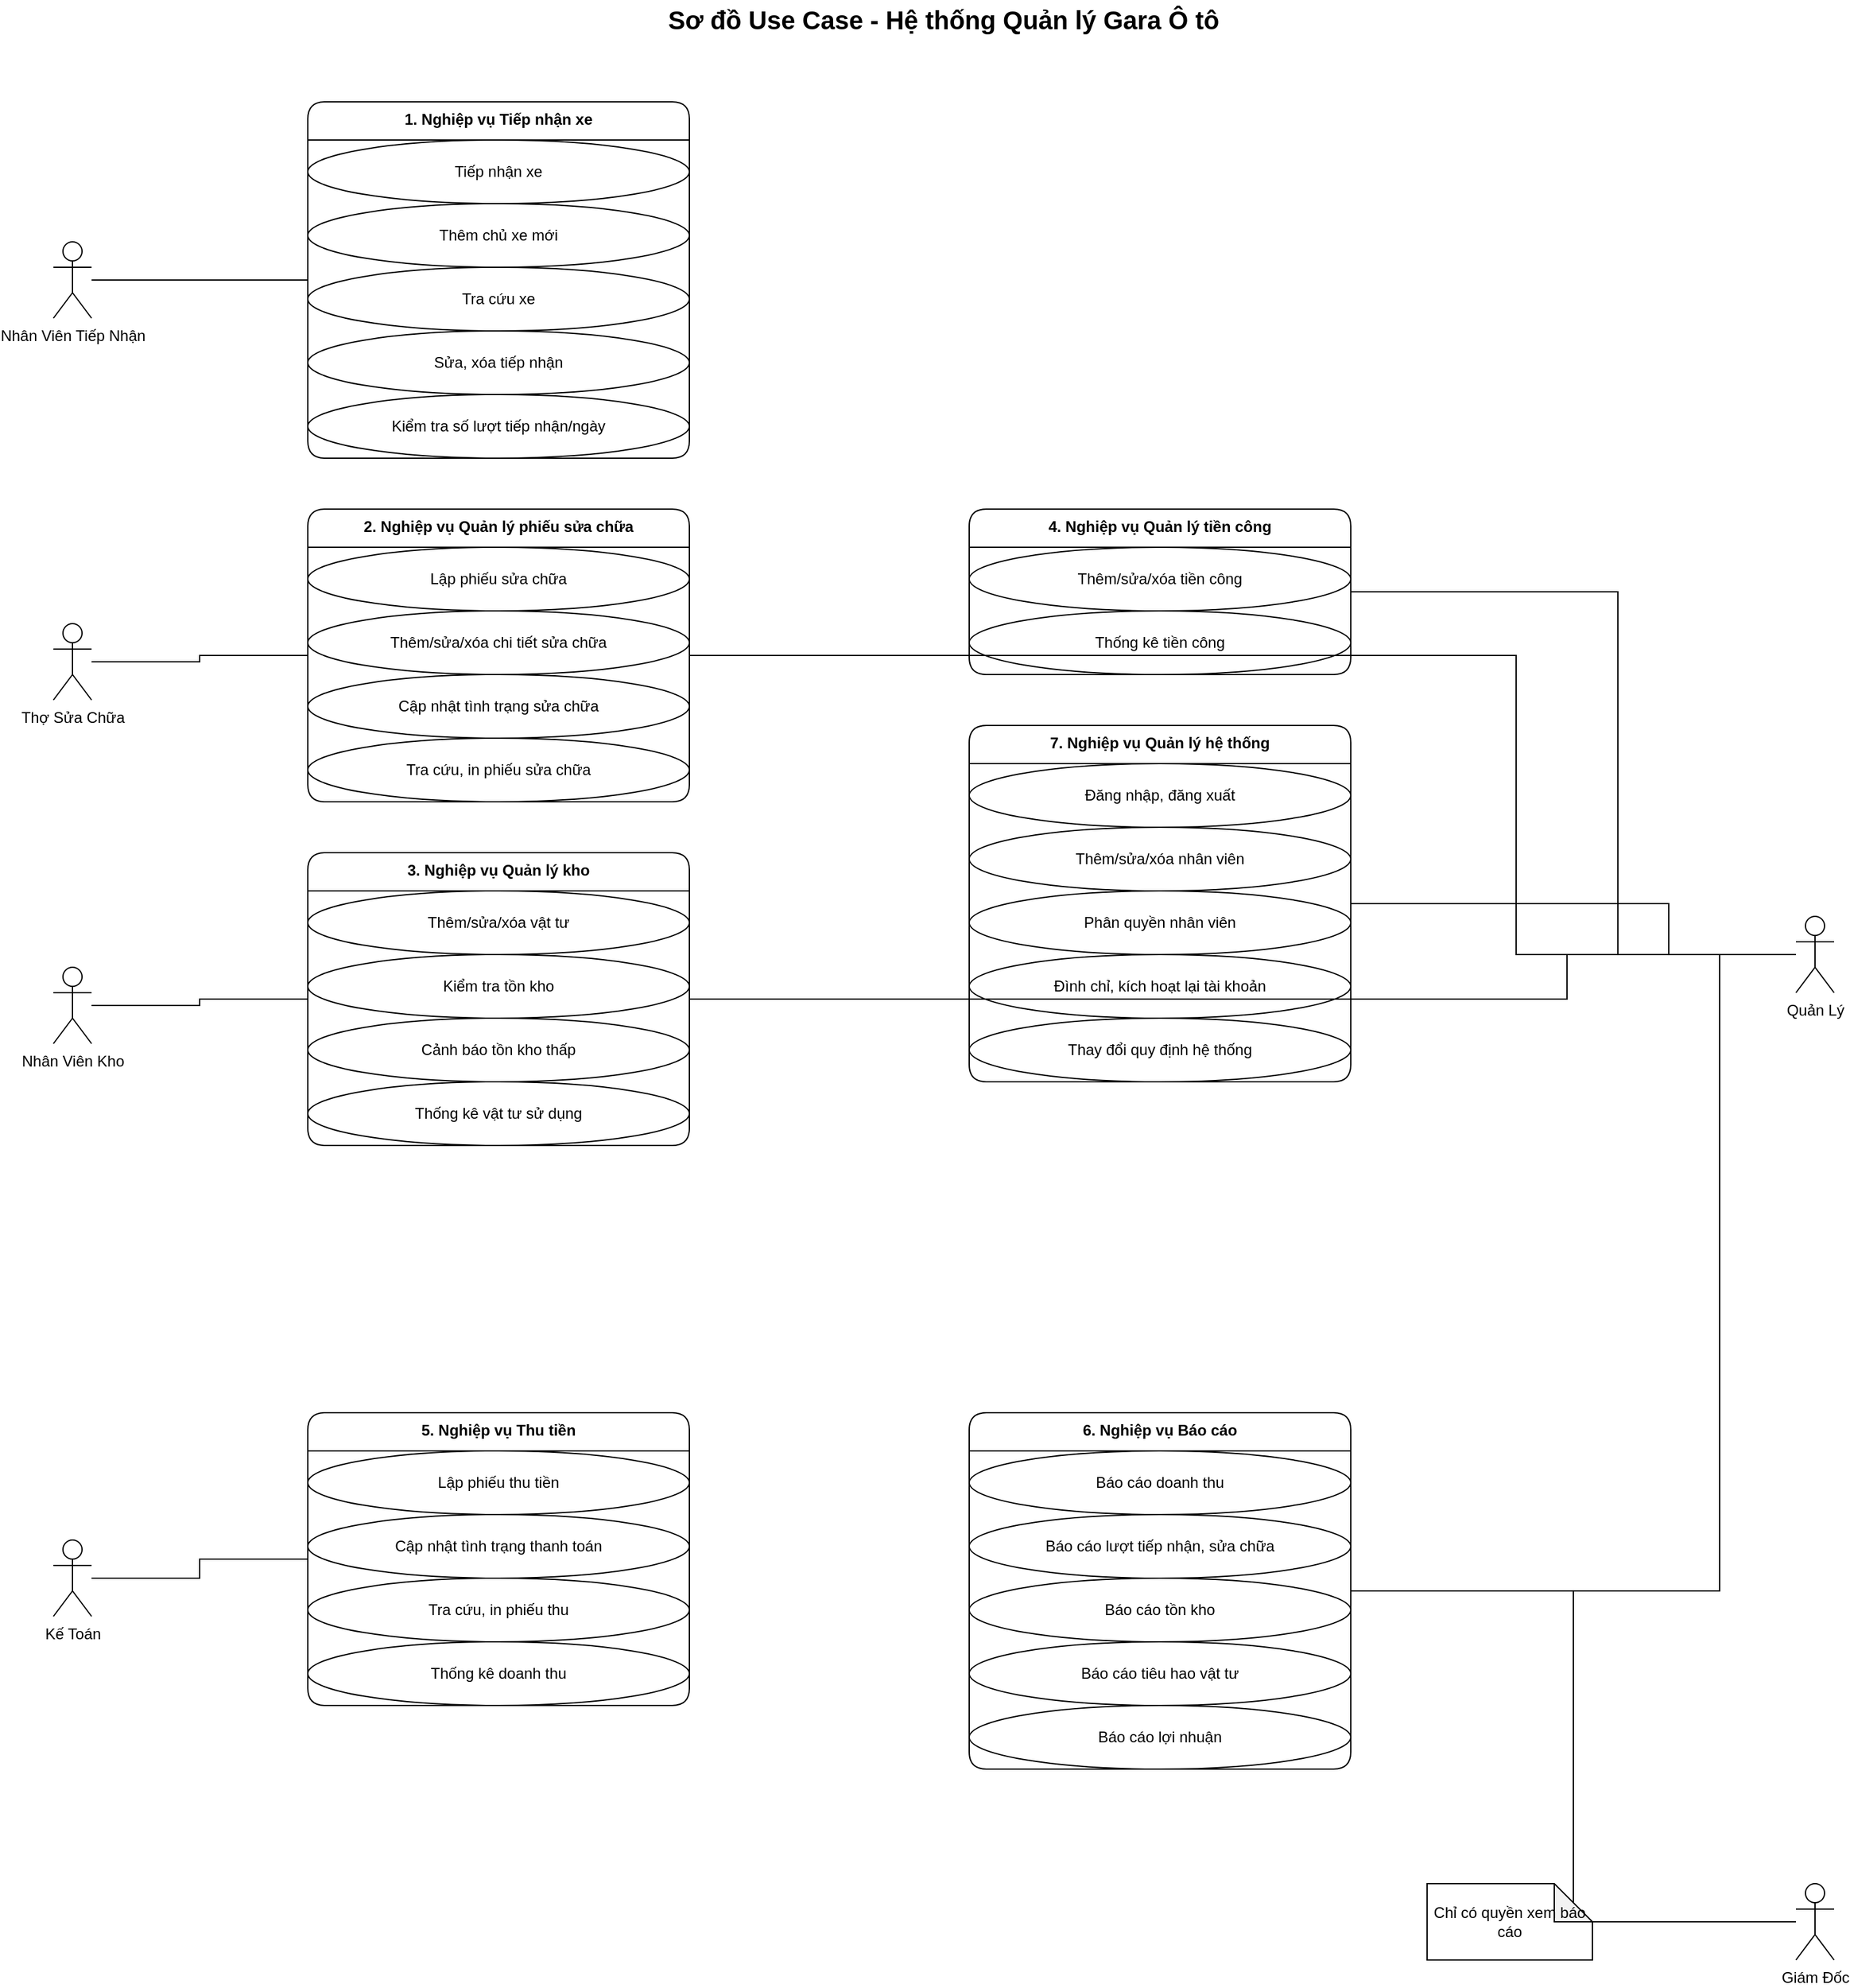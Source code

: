 <mxfile version="24.6.4" type="device">
  <diagram name="Page-1" id="C5R21U6A-iL1nL72XbE4">
    <mxGraphModel dx="2536" dy="1541" grid="1" gridSize="10" guides="1" tooltips="1" connect="1" arrows="1" fold="1" page="1" pageScale="1" pageWidth="1654" pageHeight="1169" math="0" shadow="0">
      <root>
        <mxCell id="0" />
        <mxCell id="1" parent="0" />
        <mxCell id="actor-receptionist" value="Nhân Viên Tiếp Nhận" style="shape=umlActor;verticalLabelPosition=bottom;verticalAlign=top;html=1;outlineConnect=0;" vertex="1" parent="1">
          <mxGeometry x="120" y="230" width="30" height="60" as="geometry" />
        </mxCell>
        <mxCell id="actor-mechanic" value="Thợ Sửa Chữa" style="shape=umlActor;verticalLabelPosition=bottom;verticalAlign=top;html=1;outlineConnect=0;" vertex="1" parent="1">
          <mxGeometry x="120" y="530" width="30" height="60" as="geometry" />
        </mxCell>
        <mxCell id="actor-warehouse" value="Nhân Viên Kho" style="shape=umlActor;verticalLabelPosition=bottom;verticalAlign=top;html=1;outlineConnect=0;" vertex="1" parent="1">
          <mxGeometry x="120" y="800" width="30" height="60" as="geometry" />
        </mxCell>
        <mxCell id="actor-accountant" value="Kế Toán" style="shape=umlActor;verticalLabelPosition=bottom;verticalAlign=top;html=1;outlineConnect=0;" vertex="1" parent="1">
          <mxGeometry x="120" y="1250" width="30" height="60" as="geometry" />
        </mxCell>
        <mxCell id="actor-manager" value="Quản Lý" style="shape=umlActor;verticalLabelPosition=bottom;verticalAlign=top;html=1;outlineConnect=0;" vertex="1" parent="1">
          <mxGeometry x="1490" y="760" width="30" height="60" as="geometry" />
        </mxCell>
        <mxCell id="actor-director" value="Giám Đốc" style="shape=umlActor;verticalLabelPosition=bottom;verticalAlign=top;html=1;outlineConnect=0;" vertex="1" parent="1">
          <mxGeometry x="1490" y="1520" width="30" height="60" as="geometry" />
        </mxCell>
        <mxCell id="pkg-reception" value="1. Nghiệp vụ Tiếp nhận xe" style="swimlane;fontStyle=1;align=center;verticalAlign=top;childLayout=stackLayout;horizontal=1;startSize=30;horizontalStack=0;resizeParent=1;resizeParentMax=0;resizeLast=0;collapsible=1;marginBottom=0;rounded=1;shadow=0;strokeWidth=1;" vertex="1" parent="1">
          <mxGeometry x="320" y="120" width="300" height="280" as="geometry" />
        </mxCell>
        <mxCell id="uc-receive-car" value="Tiếp nhận xe" style="ellipse;whiteSpace=wrap;html=1;align=center;" vertex="1" parent="pkg-reception">
          <mxGeometry x="0" y="30" width="300" height="50" as="geometry" />
        </mxCell>
        <mxCell id="uc-add-owner" value="Thêm chủ xe mới" style="ellipse;whiteSpace=wrap;html=1;align=center;" vertex="1" parent="pkg-reception">
          <mxGeometry x="0" y="80" width="300" height="50" as="geometry" />
        </mxCell>
        <mxCell id="uc-search-car" value="Tra cứu xe" style="ellipse;whiteSpace=wrap;html=1;align=center;" vertex="1" parent="pkg-reception">
          <mxGeometry x="0" y="130" width="300" height="50" as="geometry" />
        </mxCell>
        <mxCell id="uc-edit-reception" value="Sửa, xóa tiếp nhận" style="ellipse;whiteSpace=wrap;html=1;align=center;" vertex="1" parent="pkg-reception">
          <mxGeometry x="0" y="180" width="300" height="50" as="geometry" />
        </mxCell>
        <mxCell id="uc-check-reception-limit" value="Kiểm tra số lượt tiếp nhận/ngày" style="ellipse;whiteSpace=wrap;html=1;align=center;" vertex="1" parent="pkg-reception">
          <mxGeometry x="0" y="230" width="300" height="50" as="geometry" />
        </mxCell>
        <mxCell id="pkg-repair" value="2. Nghiệp vụ Quản lý phiếu sửa chữa" style="swimlane;fontStyle=1;align=center;verticalAlign=top;childLayout=stackLayout;horizontal=1;startSize=30;horizontalStack=0;resizeParent=1;resizeParentMax=0;resizeLast=0;collapsible=1;marginBottom=0;rounded=1;shadow=0;strokeWidth=1;" vertex="1" parent="1">
          <mxGeometry x="320" y="440" width="300" height="230" as="geometry" />
        </mxCell>
        <mxCell id="uc-create-repair-order" value="Lập phiếu sửa chữa" style="ellipse;whiteSpace=wrap;html=1;align=center;" vertex="1" parent="pkg-repair">
          <mxGeometry x="0" y="30" width="300" height="50" as="geometry" />
        </mxCell>
        <mxCell id="uc-manage-repair-details" value="Thêm/sửa/xóa chi tiết sửa chữa" style="ellipse;whiteSpace=wrap;html=1;align=center;" vertex="1" parent="pkg-repair">
          <mxGeometry x="0" y="80" width="300" height="50" as="geometry" />
        </mxCell>
        <mxCell id="uc-update-repair-status" value="Cập nhật tình trạng sửa chữa" style="ellipse;whiteSpace=wrap;html=1;align=center;" vertex="1" parent="pkg-repair">
          <mxGeometry x="0" y="130" width="300" height="50" as="geometry" />
        </mxCell>
        <mxCell id="uc-search-print-repair" value="Tra cứu, in phiếu sửa chữa" style="ellipse;whiteSpace=wrap;html=1;align=center;" vertex="1" parent="pkg-repair">
          <mxGeometry x="0" y="180" width="300" height="50" as="geometry" />
        </mxCell>
        <mxCell id="pkg-inventory" value="3. Nghiệp vụ Quản lý kho" style="swimlane;fontStyle=1;align=center;verticalAlign=top;childLayout=stackLayout;horizontal=1;startSize=30;horizontalStack=0;resizeParent=1;resizeParentMax=0;resizeLast=0;collapsible=1;marginBottom=0;rounded=1;shadow=0;strokeWidth=1;" vertex="1" parent="1">
          <mxGeometry x="320" y="710" width="300" height="230" as="geometry" />
        </mxCell>
        <mxCell id="uc-manage-supplies" value="Thêm/sửa/xóa vật tư" style="ellipse;whiteSpace=wrap;html=1;align=center;" vertex="1" parent="pkg-inventory">
          <mxGeometry x="0" y="30" width="300" height="50" as="geometry" />
        </mxCell>
        <mxCell id="uc-check-inventory" value="Kiểm tra tồn kho" style="ellipse;whiteSpace=wrap;html=1;align=center;" vertex="1" parent="pkg-inventory">
          <mxGeometry x="0" y="80" width="300" height="50" as="geometry" />
        </mxCell>
        <mxCell id="uc-low-stock-alert" value="Cảnh báo tồn kho thấp" style="ellipse;whiteSpace=wrap;html=1;align=center;" vertex="1" parent="pkg-inventory">
          <mxGeometry x="0" y="130" width="300" height="50" as="geometry" />
        </mxCell>
        <mxCell id="uc-inventory-stats" value="Thống kê vật tư sử dụng" style="ellipse;whiteSpace=wrap;html=1;align=center;" vertex="1" parent="pkg-inventory">
          <mxGeometry x="0" y="180" width="300" height="50" as="geometry" />
        </mxCell>
        <mxCell id="pkg-billing" value="5. Nghiệp vụ Thu tiền" style="swimlane;fontStyle=1;align=center;verticalAlign=top;childLayout=stackLayout;horizontal=1;startSize=30;horizontalStack=0;resizeParent=1;resizeParentMax=0;resizeLast=0;collapsible=1;marginBottom=0;rounded=1;shadow=0;strokeWidth=1;" vertex="1" parent="1">
          <mxGeometry x="320" y="1150" width="300" height="230" as="geometry" />
        </mxCell>
        <mxCell id="uc-create-invoice" value="Lập phiếu thu tiền" style="ellipse;whiteSpace=wrap;html=1;align=center;" vertex="1" parent="pkg-billing">
          <mxGeometry x="0" y="30" width="300" height="50" as="geometry" />
        </mxCell>
        <mxCell id="uc-update-payment-status" value="Cập nhật tình trạng thanh toán" style="ellipse;whiteSpace=wrap;html=1;align=center;" vertex="1" parent="pkg-billing">
          <mxGeometry x="0" y="80" width="300" height="50" as="geometry" />
        </mxCell>
        <mxCell id="uc-search-print-invoice" value="Tra cứu, in phiếu thu" style="ellipse;whiteSpace=wrap;html=1;align=center;" vertex="1" parent="pkg-billing">
          <mxGeometry x="0" y="130" width="300" height="50" as="geometry" />
        </mxCell>
        <mxCell id="uc-revenue-stats" value="Thống kê doanh thu" style="ellipse;whiteSpace=wrap;html=1;align=center;" vertex="1" parent="pkg-billing">
          <mxGeometry x="0" y="180" width="300" height="50" as="geometry" />
        </mxCell>
        <mxCell id="pkg-labor" value="4. Nghiệp vụ Quản lý tiền công" style="swimlane;fontStyle=1;align=center;verticalAlign=top;childLayout=stackLayout;horizontal=1;startSize=30;horizontalStack=0;resizeParent=1;resizeParentMax=0;resizeLast=0;collapsible=1;marginBottom=0;rounded=1;shadow=0;strokeWidth=1;" vertex="1" parent="1">
          <mxGeometry x="840" y="440" width="300" height="130" as="geometry" />
        </mxCell>
        <mxCell id="uc-manage-labor-cost" value="Thêm/sửa/xóa tiền công" style="ellipse;whiteSpace=wrap;html=1;align=center;" vertex="1" parent="pkg-labor">
          <mxGeometry x="0" y="30" width="300" height="50" as="geometry" />
        </mxCell>
        <mxCell id="uc-labor-stats" value="Thống kê tiền công" style="ellipse;whiteSpace=wrap;html=1;align=center;" vertex="1" parent="pkg-labor">
          <mxGeometry x="0" y="80" width="300" height="50" as="geometry" />
        </mxCell>
        <mxCell id="pkg-system" value="7. Nghiệp vụ Quản lý hệ thống" style="swimlane;fontStyle=1;align=center;verticalAlign=top;childLayout=stackLayout;horizontal=1;startSize=30;horizontalStack=0;resizeParent=1;resizeParentMax=0;resizeLast=0;collapsible=1;marginBottom=0;rounded=1;shadow=0;strokeWidth=1;" vertex="1" parent="1">
          <mxGeometry x="840" y="610" width="300" height="280" as="geometry" />
        </mxCell>
        <mxCell id="uc-login-logout" value="Đăng nhập, đăng xuất" style="ellipse;whiteSpace=wrap;html=1;align=center;" vertex="1" parent="pkg-system">
          <mxGeometry x="0" y="30" width="300" height="50" as="geometry" />
        </mxCell>
        <mxCell id="uc-manage-users" value="Thêm/sửa/xóa nhân viên" style="ellipse;whiteSpace=wrap;html=1;align=center;" vertex="1" parent="pkg-system">
          <mxGeometry x="0" y="80" width="300" height="50" as="geometry" />
        </mxCell>
        <mxCell id="uc-manage-permissions" value="Phân quyền nhân viên" style="ellipse;whiteSpace=wrap;html=1;align=center;" vertex="1" parent="pkg-system">
          <mxGeometry x="0" y="130" width="300" height="50" as="geometry" />
        </mxCell>
        <mxCell id="uc-manage-account-status" value="Đình chỉ, kích hoạt lại tài khoản" style="ellipse;whiteSpace=wrap;html=1;align=center;" vertex="1" parent="pkg-system">
          <mxGeometry x="0" y="180" width="300" height="50" as="geometry" />
        </mxCell>
        <mxCell id="uc-change-rules" value="Thay đổi quy định hệ thống" style="ellipse;whiteSpace=wrap;html=1;align=center;" vertex="1" parent="pkg-system">
          <mxGeometry x="0" y="230" width="300" height="50" as="geometry" />
        </mxCell>
        <mxCell id="pkg-reports" value="6. Nghiệp vụ Báo cáo" style="swimlane;fontStyle=1;align=center;verticalAlign=top;childLayout=stackLayout;horizontal=1;startSize=30;horizontalStack=0;resizeParent=1;resizeParentMax=0;resizeLast=0;collapsible=1;marginBottom=0;rounded=1;shadow=0;strokeWidth=1;" vertex="1" parent="1">
          <mxGeometry x="840" y="1150" width="300" height="280" as="geometry" />
        </mxCell>
        <mxCell id="uc-report-revenue" value="Báo cáo doanh thu" style="ellipse;whiteSpace=wrap;html=1;align=center;" vertex="1" parent="pkg-reports">
          <mxGeometry x="0" y="30" width="300" height="50" as="geometry" />
        </mxCell>
        <mxCell id="uc-report-activity" value="Báo cáo lượt tiếp nhận, sửa chữa" style="ellipse;whiteSpace=wrap;html=1;align=center;" vertex="1" parent="pkg-reports">
          <mxGeometry x="0" y="80" width="300" height="50" as="geometry" />
        </mxCell>
        <mxCell id="uc-report-inventory" value="Báo cáo tồn kho" style="ellipse;whiteSpace=wrap;html=1;align=center;" vertex="1" parent="pkg-reports">
          <mxGeometry x="0" y="130" width="300" height="50" as="geometry" />
        </mxCell>
        <mxCell id="uc-report-supplies" value="Báo cáo tiêu hao vật tư" style="ellipse;whiteSpace=wrap;html=1;align=center;" vertex="1" parent="pkg-reports">
          <mxGeometry x="0" y="180" width="300" height="50" as="geometry" />
        </mxCell>
        <mxCell id="uc-report-profit" value="Báo cáo lợi nhuận" style="ellipse;whiteSpace=wrap;html=1;align=center;" vertex="1" parent="pkg-reports">
          <mxGeometry x="0" y="230" width="300" height="50" as="geometry" />
        </mxCell>
        <mxCell id="title" value="Sơ đồ Use Case - Hệ thống Quản lý Gara Ô tô" style="text;html=1;strokeColor=none;fillColor=none;align=center;verticalAlign=middle;whiteSpace=wrap;rounded=0;fontSize=20;fontStyle=1" vertex="1" parent="1">
          <mxGeometry x="580" y="40" width="480" height="30" as="geometry" />
        </mxCell>
        <mxCell id="assoc-receptionist-pkg" style="edgeStyle=orthogonalEdgeStyle;rounded=0;orthogonalLoop=1;jettySize=auto;html=1;endArrow=none;endFill=0;" edge="1" parent="1" source="actor-receptionist" target="pkg-reception">
          <mxGeometry relative="1" as="geometry" />
        </mxCell>
        <mxCell id="assoc-mechanic-pkg" style="edgeStyle=orthogonalEdgeStyle;rounded=0;orthogonalLoop=1;jettySize=auto;html=1;endArrow=none;endFill=0;" edge="1" parent="1" source="actor-mechanic" target="pkg-repair">
          <mxGeometry relative="1" as="geometry" />
        </mxCell>
        <mxCell id="assoc-warehouse-pkg" style="edgeStyle=orthogonalEdgeStyle;rounded=0;orthogonalLoop=1;jettySize=auto;html=1;endArrow=none;endFill=0;" edge="1" parent="1" source="actor-warehouse" target="pkg-inventory">
          <mxGeometry relative="1" as="geometry" />
        </mxCell>
        <mxCell id="assoc-accountant-pkg" style="edgeStyle=orthogonalEdgeStyle;rounded=0;orthogonalLoop=1;jettySize=auto;html=1;endArrow=none;endFill=0;" edge="1" parent="1" source="actor-accountant" target="pkg-billing">
          <mxGeometry relative="1" as="geometry" />
        </mxCell>
        <mxCell id="assoc-manager-repair" style="edgeStyle=orthogonalEdgeStyle;rounded=0;orthogonalLoop=1;jettySize=auto;html=1;endArrow=none;endFill=0;entryX=1;entryY=0.5;entryDx=0;entryDy=0;" edge="1" parent="1" source="actor-manager" target="pkg-repair">
          <mxGeometry relative="1" as="geometry">
            <mxPoint x="1270" y="555" as="targetPoint" />
            <Array as="points">
              <mxPoint x="1270" y="790" />
              <mxPoint x="1270" y="555" />
            </Array>
          </mxGeometry>
        </mxCell>
        <mxCell id="assoc-manager-inventory" style="edgeStyle=orthogonalEdgeStyle;rounded=0;orthogonalLoop=1;jettySize=auto;html=1;endArrow=none;endFill=0;entryX=1;entryY=0.5;entryDx=0;entryDy=0;" edge="1" parent="1" source="actor-manager" target="pkg-inventory">
          <mxGeometry relative="1" as="geometry">
            <mxPoint x="1270" y="825" as="targetPoint" />
            <Array as="points">
              <mxPoint x="1310" y="790" />
              <mxPoint x="1310" y="825" />
            </Array>
          </mxGeometry>
        </mxCell>
        <mxCell id="assoc-manager-labor" style="edgeStyle=orthogonalEdgeStyle;rounded=0;orthogonalLoop=1;jettySize=auto;html=1;endArrow=none;endFill=0;entryX=1;entryY=0.5;entryDx=0;entryDy=0;" edge="1" parent="1" source="actor-manager" target="pkg-labor">
          <mxGeometry relative="1" as="geometry">
            <mxPoint x="1270" y="505" as="targetPoint" />
            <Array as="points">
              <mxPoint x="1350" y="790" />
              <mxPoint x="1350" y="505" />
            </Array>
          </mxGeometry>
        </mxCell>
        <mxCell id="assoc-manager-system" style="edgeStyle=orthogonalEdgeStyle;rounded=0;orthogonalLoop=1;jettySize=auto;html=1;endArrow=none;endFill=0;entryX=1;entryY=0.5;entryDx=0;entryDy=0;" edge="1" parent="1" source="actor-manager" target="pkg-system">
          <mxGeometry relative="1" as="geometry">
            <mxPoint x="1270" y="750" as="targetPoint" />
            <Array as="points">
              <mxPoint x="1390" y="790" />
              <mxPoint x="1390" y="750" />
            </Array>
          </mxGeometry>
        </mxCell>
        <mxCell id="assoc-manager-reports" style="edgeStyle=orthogonalEdgeStyle;rounded=0;orthogonalLoop=1;jettySize=auto;html=1;endArrow=none;endFill=0;entryX=1;entryY=0.5;entryDx=0;entryDy=0;" edge="1" parent="1" source="actor-manager" target="pkg-reports">
          <mxGeometry relative="1" as="geometry">
            <mxPoint x="1270" y="1290" as="targetPoint" />
            <Array as="points">
              <mxPoint x="1430" y="790" />
              <mxPoint x="1430" y="1290" />
            </Array>
          </mxGeometry>
        </mxCell>
        <mxCell id="assoc-director-reports" style="edgeStyle=orthogonalEdgeStyle;rounded=0;orthogonalLoop=1;jettySize=auto;html=1;endArrow=none;endFill=0;entryX=1;entryY=0.5;entryDx=0;entryDy=0;" edge="1" parent="1" source="actor-director" target="pkg-reports">
          <mxGeometry relative="1" as="geometry" />
        </mxCell>
        <mxCell id="note-director" value="Chỉ có quyền xem báo cáo" style="shape=note;whiteSpace=wrap;html=1;backgroundOutline=1;darkOpacity=0.05;" vertex="1" parent="1">
          <mxGeometry x="1200" y="1520" width="130" height="60" as="geometry" />
        </mxCell>
        <mxCell id="assoc-director-note" style="edgeStyle=none;dashed=1;html=1;endArrow=none;endFill=0;" edge="1" parent="1" source="actor-director" target="note-director">
          <mxGeometry relative="1" as="geometry" />
        </mxCell>
      </root>
    </mxGraphModel>
  </diagram>
</mxfile>
